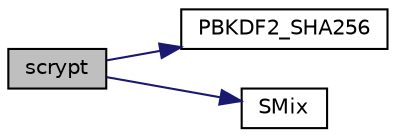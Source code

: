 digraph "scrypt"
{
  edge [fontname="Helvetica",fontsize="10",labelfontname="Helvetica",labelfontsize="10"];
  node [fontname="Helvetica",fontsize="10",shape=record];
  rankdir="LR";
  Node0 [label="scrypt",height=0.2,width=0.4,color="black", fillcolor="grey75", style="filled", fontcolor="black"];
  Node0 -> Node1 [color="midnightblue",fontsize="10",style="solid",fontname="Helvetica"];
  Node1 [label="PBKDF2_SHA256",height=0.2,width=0.4,color="black", fillcolor="white", style="filled",URL="$scrypt_8cpp.html#aee9e3622e2f69c23a5891ddc86fd1228",tooltip="PBKDF2_SHA256(passwd, passwdlen, salt, saltlen, c, buf, dkLen): Compute PBKDF2(passwd, salt, c, dkLen) using HMAC-SHA256 as the PRF, and write the output to buf. "];
  Node0 -> Node2 [color="midnightblue",fontsize="10",style="solid",fontname="Helvetica"];
  Node2 [label="SMix",height=0.2,width=0.4,color="black", fillcolor="white", style="filled",URL="$scrypt_8cpp.html#aa7931df6bf0ca37533c41dc6f792e9f1"];
}
